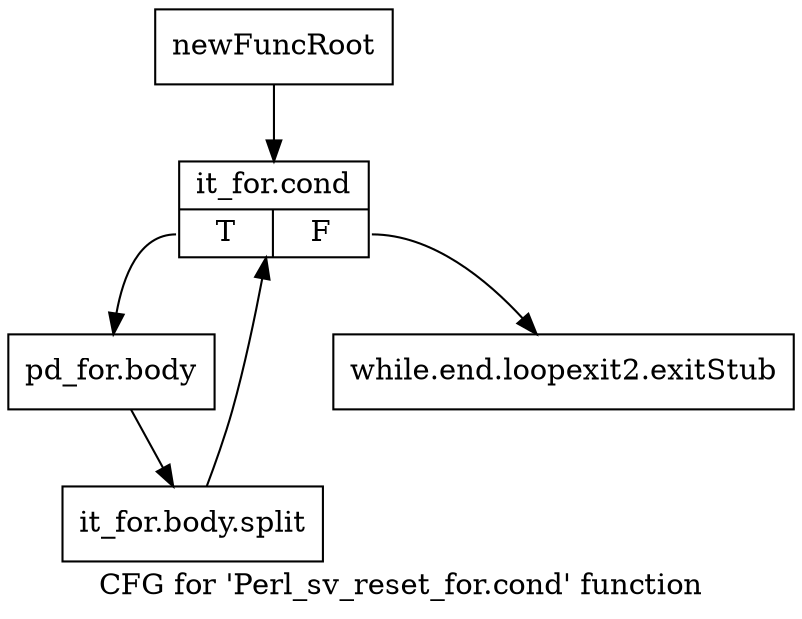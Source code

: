 digraph "CFG for 'Perl_sv_reset_for.cond' function" {
	label="CFG for 'Perl_sv_reset_for.cond' function";

	Node0x54ac690 [shape=record,label="{newFuncRoot}"];
	Node0x54ac690 -> Node0x54ac730;
	Node0x54ac6e0 [shape=record,label="{while.end.loopexit2.exitStub}"];
	Node0x54ac730 [shape=record,label="{it_for.cond|{<s0>T|<s1>F}}"];
	Node0x54ac730:s0 -> Node0x54ac780;
	Node0x54ac730:s1 -> Node0x54ac6e0;
	Node0x54ac780 [shape=record,label="{pd_for.body}"];
	Node0x54ac780 -> Node0x6c3bc40;
	Node0x6c3bc40 [shape=record,label="{it_for.body.split}"];
	Node0x6c3bc40 -> Node0x54ac730;
}
